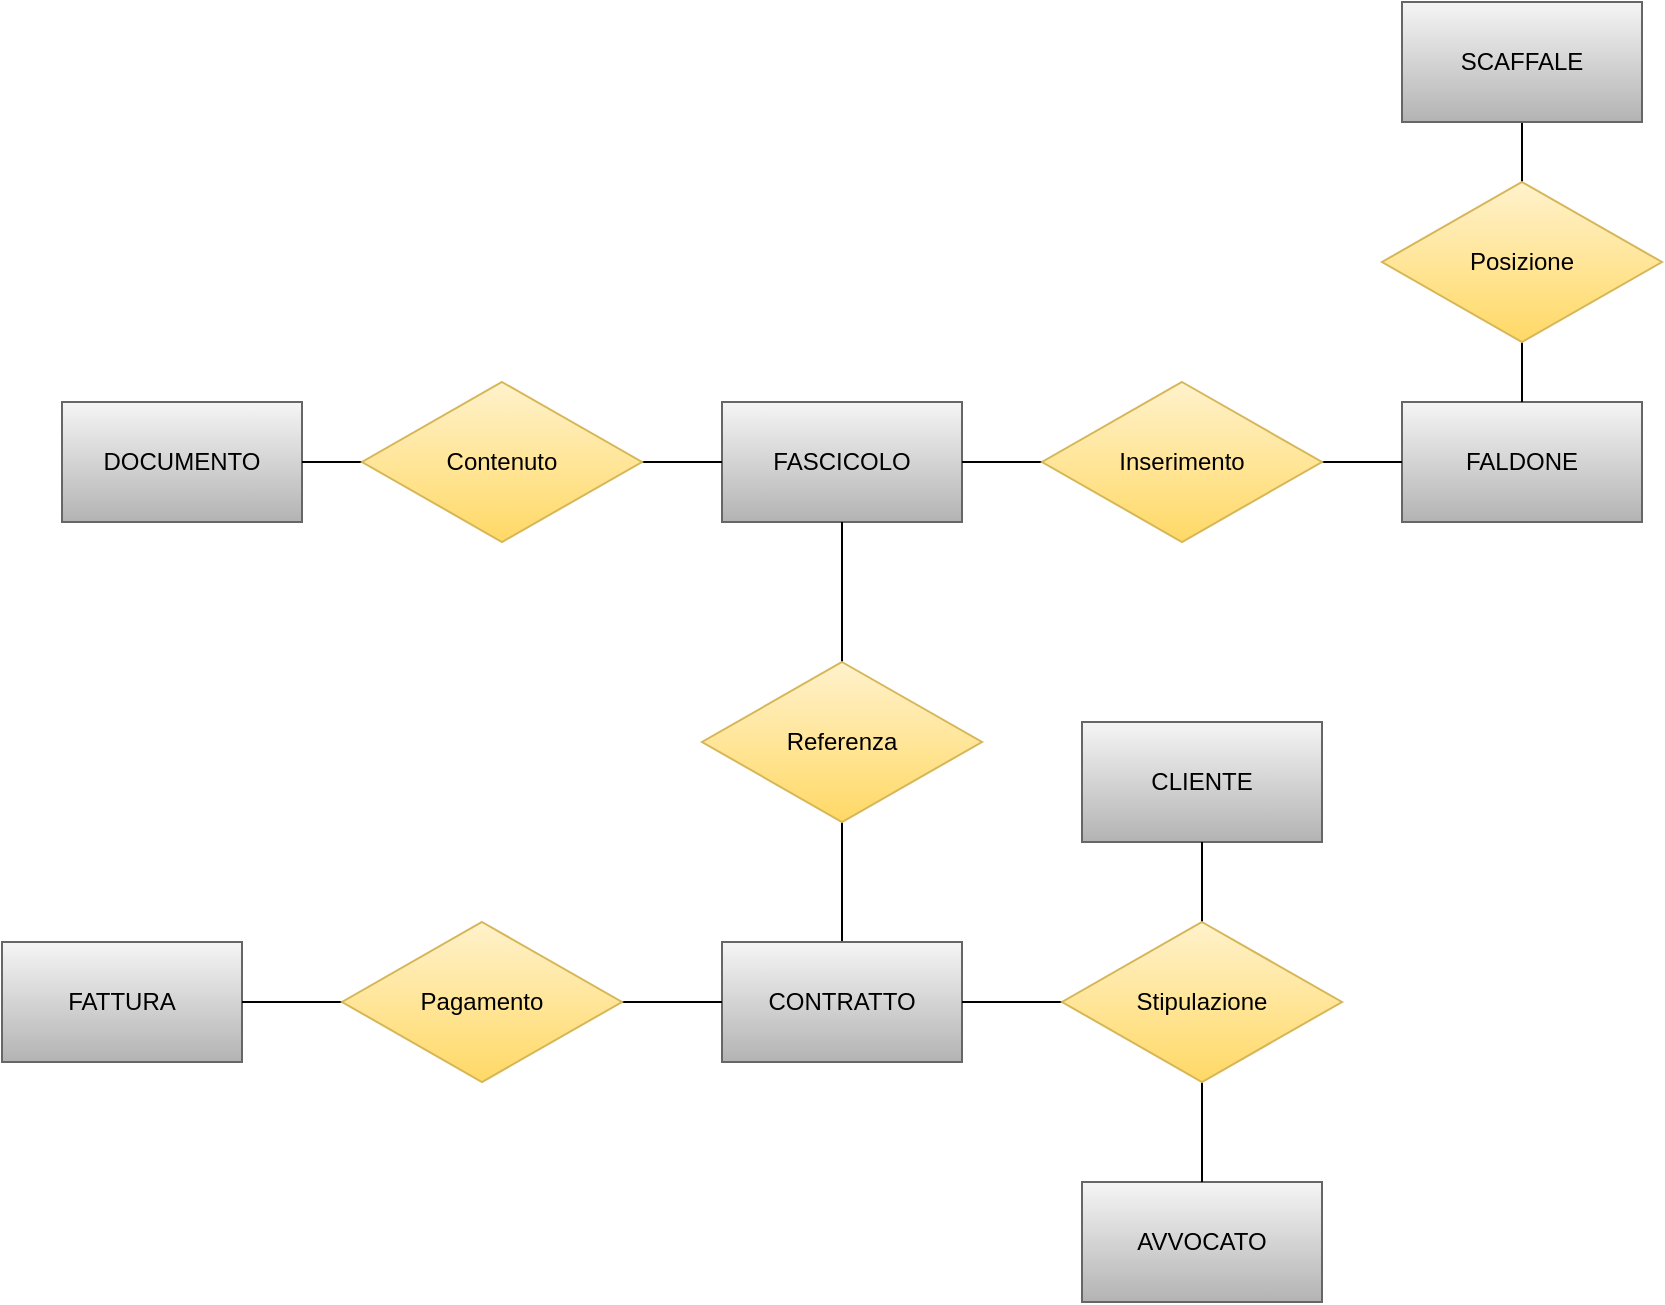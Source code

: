 <mxfile version="15.8.7" type="device"><diagram id="jtn5E4SqrV0hx1UXPkqa" name="Page-1"><mxGraphModel dx="946" dy="598" grid="1" gridSize="10" guides="1" tooltips="1" connect="1" arrows="1" fold="1" page="1" pageScale="1" pageWidth="1654" pageHeight="1169" math="0" shadow="0"><root><mxCell id="0"/><mxCell id="1" parent="0"/><mxCell id="AODA3hG70rL3zWi7maun-1" value="CLIENTE" style="rounded=0;whiteSpace=wrap;html=1;fillColor=#f5f5f5;strokeColor=#666666;gradientColor=#b3b3b3;" parent="1" vertex="1"><mxGeometry x="600" y="460" width="120" height="60" as="geometry"/></mxCell><mxCell id="xQE-YQTAnb4xSRhkw_lX-2" value="" style="edgeStyle=orthogonalEdgeStyle;rounded=0;orthogonalLoop=1;jettySize=auto;html=1;endArrow=none;endFill=0;" edge="1" parent="1" source="AODA3hG70rL3zWi7maun-2" target="xQE-YQTAnb4xSRhkw_lX-1"><mxGeometry relative="1" as="geometry"/></mxCell><mxCell id="AODA3hG70rL3zWi7maun-2" value="CONTRATTO" style="rounded=0;whiteSpace=wrap;html=1;fillColor=#f5f5f5;gradientColor=#b3b3b3;strokeColor=#666666;" parent="1" vertex="1"><mxGeometry x="420" y="570" width="120" height="60" as="geometry"/></mxCell><mxCell id="AODA3hG70rL3zWi7maun-3" value="AVVOCATO" style="rounded=0;whiteSpace=wrap;html=1;fillColor=#f5f5f5;gradientColor=#b3b3b3;strokeColor=#666666;" parent="1" vertex="1"><mxGeometry x="600" y="690" width="120" height="60" as="geometry"/></mxCell><mxCell id="AODA3hG70rL3zWi7maun-4" value="FASCICOLO" style="rounded=0;whiteSpace=wrap;html=1;fillColor=#f5f5f5;gradientColor=#b3b3b3;strokeColor=#666666;" parent="1" vertex="1"><mxGeometry x="420" y="300" width="120" height="60" as="geometry"/></mxCell><mxCell id="AODA3hG70rL3zWi7maun-5" value="DOCUMENTO" style="rounded=0;whiteSpace=wrap;html=1;fillColor=#f5f5f5;gradientColor=#b3b3b3;strokeColor=#666666;" parent="1" vertex="1"><mxGeometry x="90" y="300" width="120" height="60" as="geometry"/></mxCell><mxCell id="AODA3hG70rL3zWi7maun-6" value="FATTURA" style="rounded=0;whiteSpace=wrap;html=1;fillColor=#f5f5f5;gradientColor=#b3b3b3;strokeColor=#666666;" parent="1" vertex="1"><mxGeometry x="60" y="570" width="120" height="60" as="geometry"/></mxCell><mxCell id="AODA3hG70rL3zWi7maun-7" value="FALDONE" style="rounded=0;whiteSpace=wrap;html=1;fillColor=#f5f5f5;gradientColor=#b3b3b3;strokeColor=#666666;" parent="1" vertex="1"><mxGeometry x="760" y="300" width="120" height="60" as="geometry"/></mxCell><mxCell id="AODA3hG70rL3zWi7maun-10" value="" style="edgeStyle=orthogonalEdgeStyle;rounded=0;orthogonalLoop=1;jettySize=auto;html=1;startArrow=none;startFill=0;endArrow=none;endFill=0;" parent="1" source="AODA3hG70rL3zWi7maun-9" target="AODA3hG70rL3zWi7maun-3" edge="1"><mxGeometry relative="1" as="geometry"/></mxCell><mxCell id="AODA3hG70rL3zWi7maun-11" value="" style="edgeStyle=orthogonalEdgeStyle;rounded=0;orthogonalLoop=1;jettySize=auto;html=1;startArrow=none;startFill=0;endArrow=none;endFill=0;" parent="1" source="AODA3hG70rL3zWi7maun-9" target="AODA3hG70rL3zWi7maun-1" edge="1"><mxGeometry relative="1" as="geometry"/></mxCell><mxCell id="AODA3hG70rL3zWi7maun-12" value="" style="edgeStyle=orthogonalEdgeStyle;rounded=0;orthogonalLoop=1;jettySize=auto;html=1;startArrow=none;startFill=0;endArrow=none;endFill=0;" parent="1" source="AODA3hG70rL3zWi7maun-9" target="AODA3hG70rL3zWi7maun-2" edge="1"><mxGeometry relative="1" as="geometry"/></mxCell><mxCell id="AODA3hG70rL3zWi7maun-9" value="Stipulazione" style="rhombus;whiteSpace=wrap;html=1;fillColor=#fff2cc;gradientColor=#ffd966;strokeColor=#d6b656;" parent="1" vertex="1"><mxGeometry x="590" y="560" width="140" height="80" as="geometry"/></mxCell><mxCell id="AODA3hG70rL3zWi7maun-16" value="" style="edgeStyle=orthogonalEdgeStyle;rounded=0;orthogonalLoop=1;jettySize=auto;html=1;startArrow=none;startFill=0;endArrow=none;endFill=0;" parent="1" source="AODA3hG70rL3zWi7maun-14" edge="1"><mxGeometry relative="1" as="geometry"><mxPoint x="210" y="330" as="targetPoint"/></mxGeometry></mxCell><mxCell id="AODA3hG70rL3zWi7maun-17" value="" style="edgeStyle=orthogonalEdgeStyle;rounded=0;orthogonalLoop=1;jettySize=auto;html=1;startArrow=none;startFill=0;endArrow=none;endFill=0;" parent="1" source="AODA3hG70rL3zWi7maun-14" target="AODA3hG70rL3zWi7maun-4" edge="1"><mxGeometry relative="1" as="geometry"/></mxCell><mxCell id="AODA3hG70rL3zWi7maun-14" value="Contenuto" style="rhombus;whiteSpace=wrap;html=1;fillColor=#fff2cc;gradientColor=#ffd966;strokeColor=#d6b656;" parent="1" vertex="1"><mxGeometry x="240" y="290" width="140" height="80" as="geometry"/></mxCell><mxCell id="AODA3hG70rL3zWi7maun-18" value="" style="edgeStyle=orthogonalEdgeStyle;rounded=0;orthogonalLoop=1;jettySize=auto;html=1;startArrow=none;startFill=0;endArrow=none;endFill=0;" parent="1" source="AODA3hG70rL3zWi7maun-15" target="AODA3hG70rL3zWi7maun-7" edge="1"><mxGeometry relative="1" as="geometry"/></mxCell><mxCell id="AODA3hG70rL3zWi7maun-19" value="" style="edgeStyle=orthogonalEdgeStyle;rounded=0;orthogonalLoop=1;jettySize=auto;html=1;startArrow=none;startFill=0;endArrow=none;endFill=0;" parent="1" source="AODA3hG70rL3zWi7maun-15" target="AODA3hG70rL3zWi7maun-4" edge="1"><mxGeometry relative="1" as="geometry"/></mxCell><mxCell id="AODA3hG70rL3zWi7maun-15" value="Inserimento" style="rhombus;whiteSpace=wrap;html=1;fillColor=#fff2cc;gradientColor=#ffd966;strokeColor=#d6b656;" parent="1" vertex="1"><mxGeometry x="580" y="290" width="140" height="80" as="geometry"/></mxCell><mxCell id="AODA3hG70rL3zWi7maun-22" value="" style="edgeStyle=orthogonalEdgeStyle;rounded=0;orthogonalLoop=1;jettySize=auto;html=1;startArrow=none;startFill=0;endArrow=none;endFill=0;" parent="1" source="AODA3hG70rL3zWi7maun-21" target="AODA3hG70rL3zWi7maun-2" edge="1"><mxGeometry relative="1" as="geometry"><Array as="points"><mxPoint x="380" y="600"/><mxPoint x="380" y="600"/></Array></mxGeometry></mxCell><mxCell id="AODA3hG70rL3zWi7maun-23" value="" style="edgeStyle=orthogonalEdgeStyle;rounded=0;orthogonalLoop=1;jettySize=auto;html=1;startArrow=none;startFill=0;endArrow=none;endFill=0;" parent="1" source="AODA3hG70rL3zWi7maun-21" target="AODA3hG70rL3zWi7maun-6" edge="1"><mxGeometry relative="1" as="geometry"/></mxCell><mxCell id="AODA3hG70rL3zWi7maun-21" value="Pagamento" style="rhombus;whiteSpace=wrap;html=1;fillColor=#fff2cc;gradientColor=#ffd966;strokeColor=#d6b656;" parent="1" vertex="1"><mxGeometry x="230" y="560" width="140" height="80" as="geometry"/></mxCell><mxCell id="AODA3hG70rL3zWi7maun-31" value="" style="edgeStyle=orthogonalEdgeStyle;rounded=0;orthogonalLoop=1;jettySize=auto;html=1;startArrow=none;startFill=0;endArrow=none;endFill=0;" parent="1" source="AODA3hG70rL3zWi7maun-30" target="AODA3hG70rL3zWi7maun-7" edge="1"><mxGeometry relative="1" as="geometry"/></mxCell><mxCell id="AODA3hG70rL3zWi7maun-33" value="" style="edgeStyle=orthogonalEdgeStyle;rounded=0;orthogonalLoop=1;jettySize=auto;html=1;startArrow=none;startFill=0;endArrow=none;endFill=0;" parent="1" source="AODA3hG70rL3zWi7maun-30" target="AODA3hG70rL3zWi7maun-32" edge="1"><mxGeometry relative="1" as="geometry"/></mxCell><mxCell id="AODA3hG70rL3zWi7maun-30" value="Posizione" style="rhombus;whiteSpace=wrap;html=1;fillColor=#fff2cc;gradientColor=#ffd966;strokeColor=#d6b656;" parent="1" vertex="1"><mxGeometry x="750" y="190" width="140" height="80" as="geometry"/></mxCell><mxCell id="AODA3hG70rL3zWi7maun-32" value="SCAFFALE" style="whiteSpace=wrap;html=1;fillColor=#f5f5f5;gradientColor=#b3b3b3;strokeColor=#666666;" parent="1" vertex="1"><mxGeometry x="760" y="100" width="120" height="60" as="geometry"/></mxCell><mxCell id="xQE-YQTAnb4xSRhkw_lX-3" value="" style="edgeStyle=orthogonalEdgeStyle;rounded=0;orthogonalLoop=1;jettySize=auto;html=1;endArrow=none;endFill=0;" edge="1" parent="1" source="xQE-YQTAnb4xSRhkw_lX-1" target="AODA3hG70rL3zWi7maun-4"><mxGeometry relative="1" as="geometry"/></mxCell><mxCell id="xQE-YQTAnb4xSRhkw_lX-1" value="Referenza" style="rhombus;whiteSpace=wrap;html=1;fillColor=#fff2cc;gradientColor=#ffd966;strokeColor=#d6b656;" vertex="1" parent="1"><mxGeometry x="410" y="430" width="140" height="80" as="geometry"/></mxCell></root></mxGraphModel></diagram></mxfile>